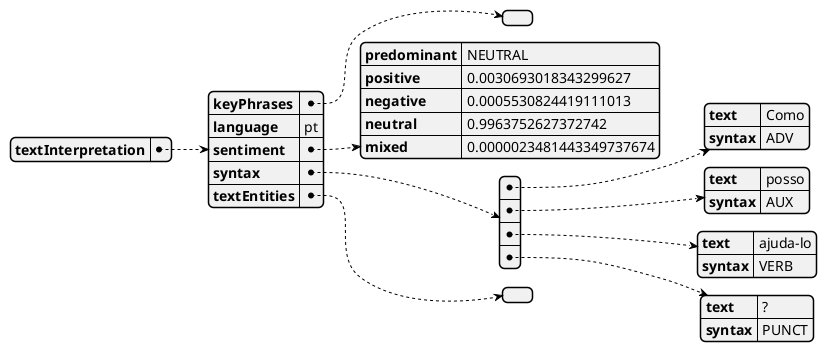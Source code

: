 @startjson

{
  "textInterpretation": {
    "keyPhrases": [],
    "language": "pt",
    "sentiment": {
      "predominant": "NEUTRAL",
      "positive": 0.0030693018343299627,
      "negative": 0.0005530824419111013,
      "neutral": 0.9963752627372742,
      "mixed": 0.0000023481443349737674
    },
    "syntax": [
      {
        "text": "Como",
        "syntax": "ADV"
      },
      {
        "text": "posso",
        "syntax": "AUX"
      },
      {
        "text": "ajuda-lo",
        "syntax": "VERB"
      },
      {
        "text": "?",
        "syntax": "PUNCT"
      }
    ],
    "textEntities": []
  }
}
@endjson

